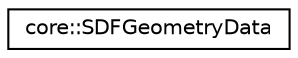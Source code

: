 digraph "Graphical Class Hierarchy"
{
 // LATEX_PDF_SIZE
  edge [fontname="Helvetica",fontsize="10",labelfontname="Helvetica",labelfontsize="10"];
  node [fontname="Helvetica",fontsize="10",shape=record];
  rankdir="LR";
  Node0 [label="core::SDFGeometryData",height=0.2,width=0.4,color="black", fillcolor="white", style="filled",URL="$d6/d7a/structcore_1_1SDFGeometryData.html",tooltip="A struct that holds data for Signed Distance Field (SDF) calculations. Since this struct holds data f..."];
}
